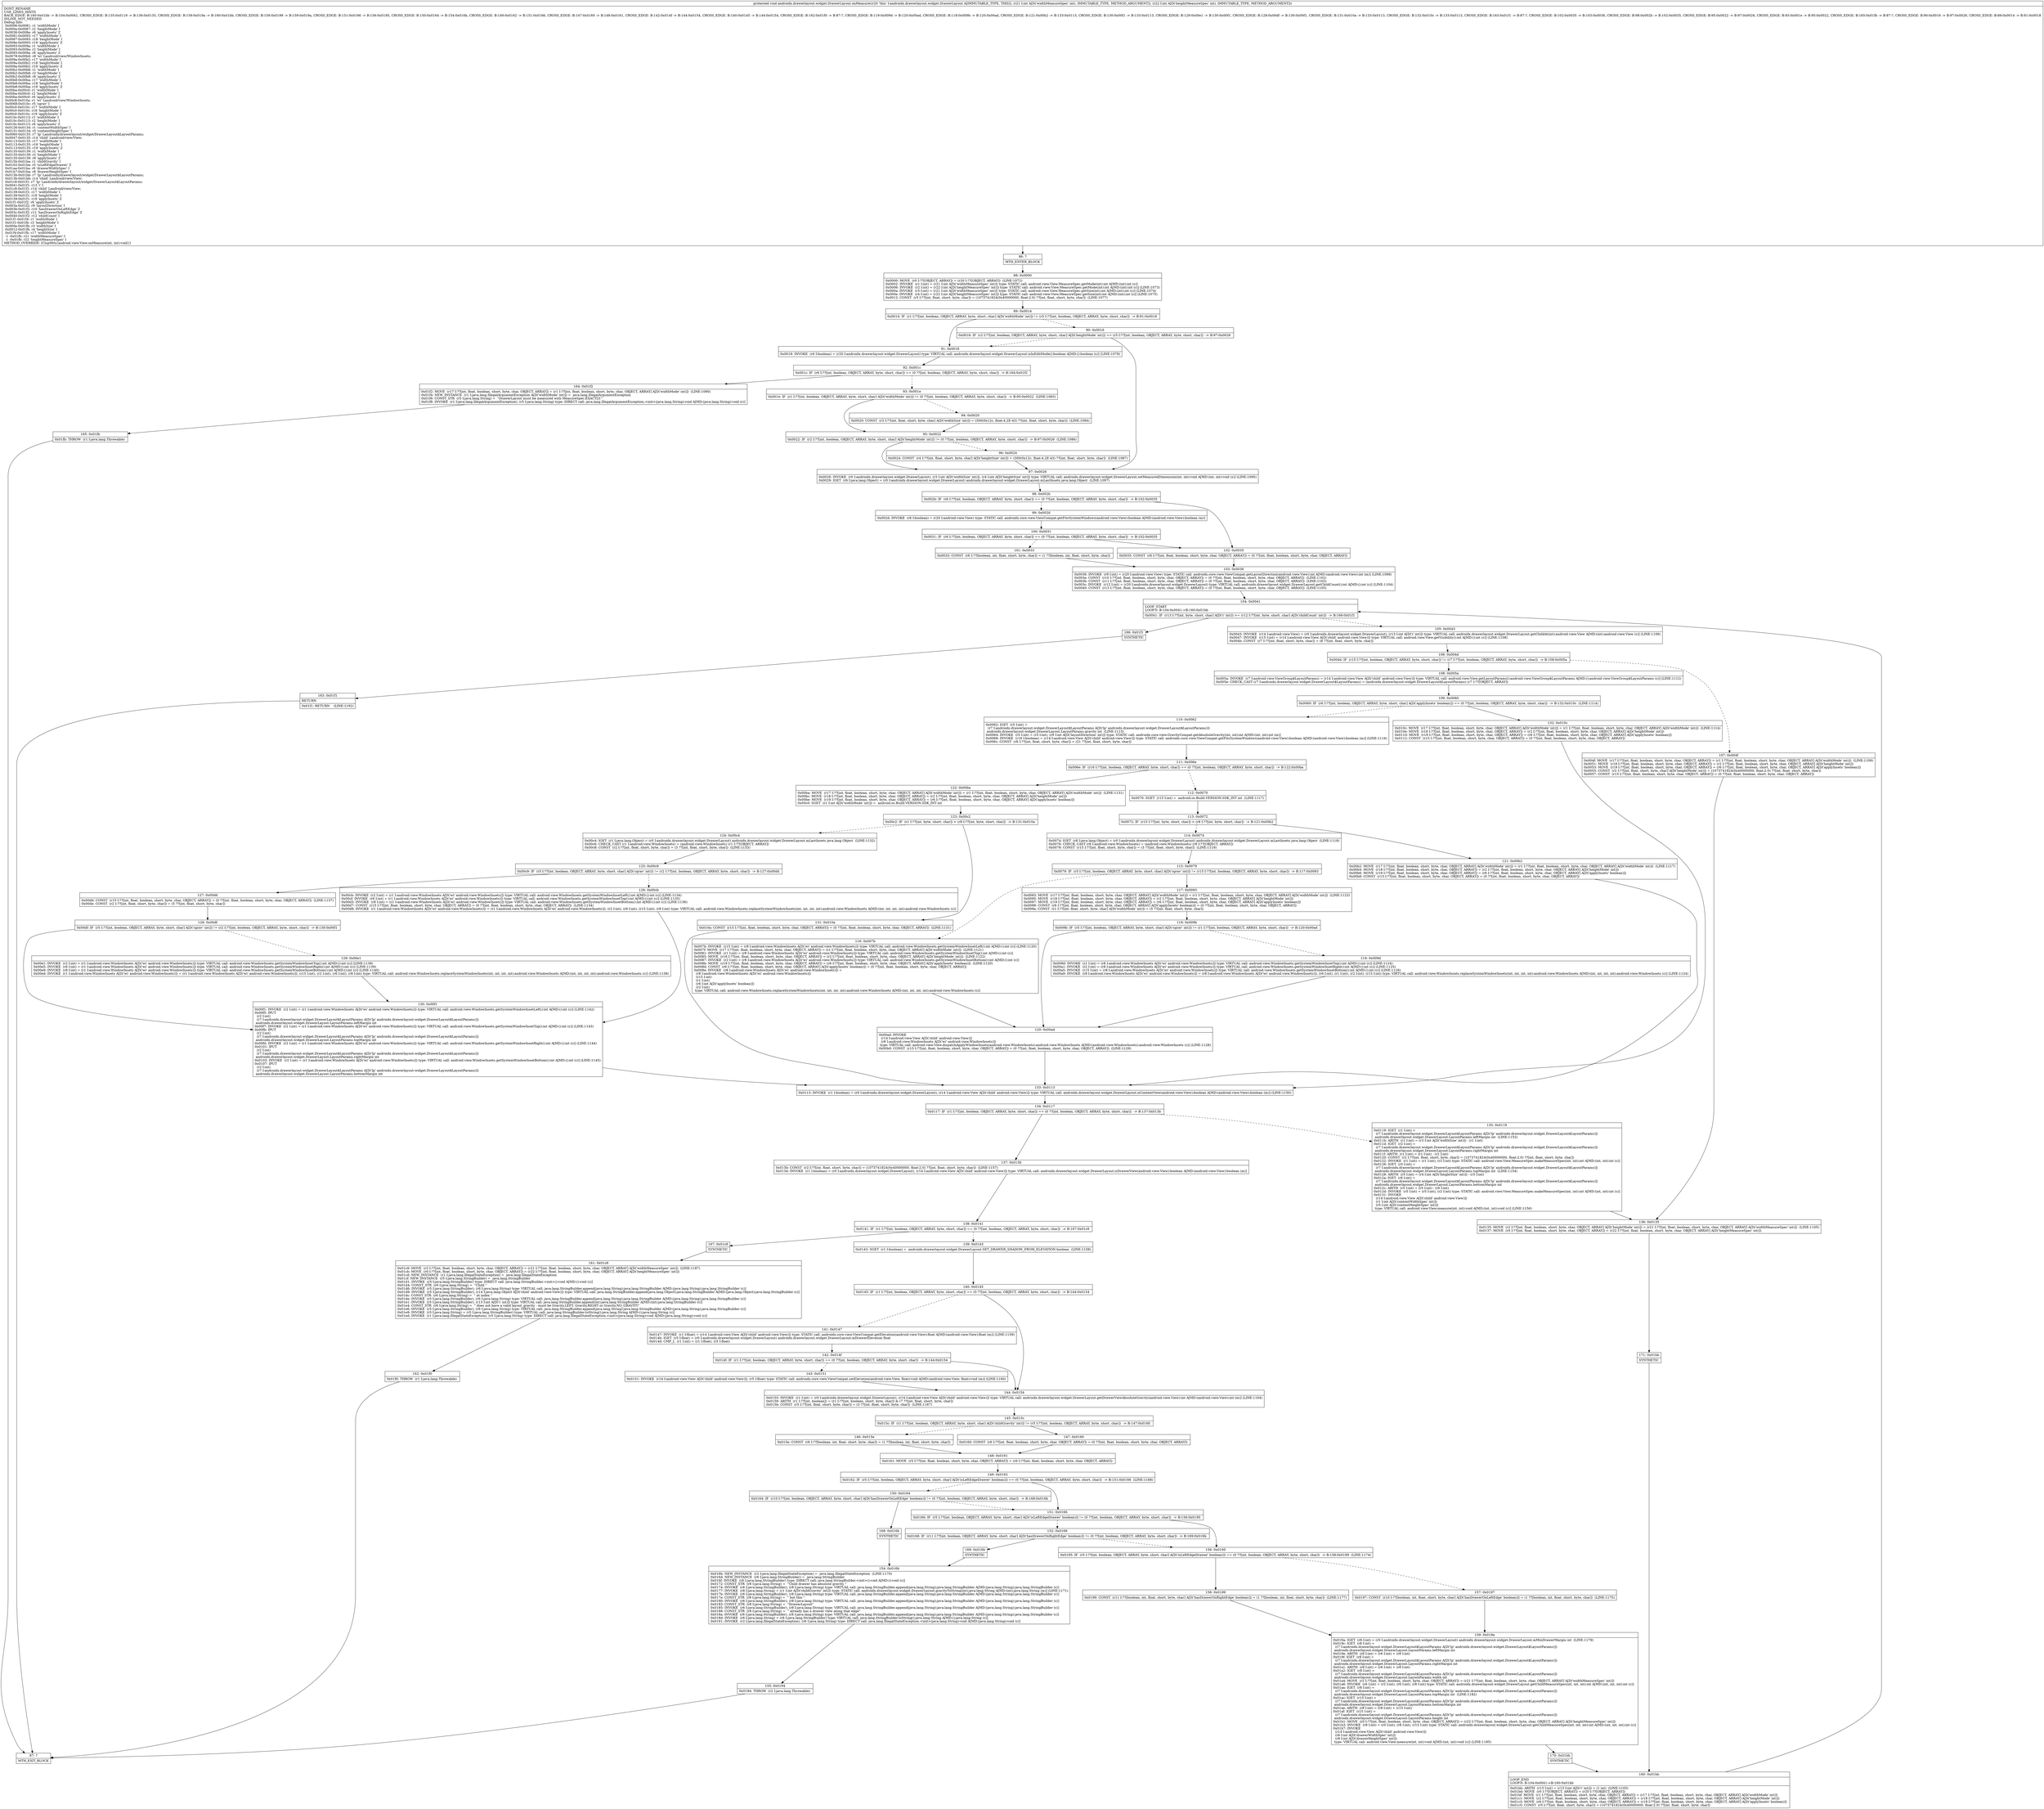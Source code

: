 digraph "CFG forandroidx.drawerlayout.widget.DrawerLayout.onMeasure(II)V" {
Node_86 [shape=record,label="{86\:\ ?|MTH_ENTER_BLOCK\l}"];
Node_88 [shape=record,label="{88\:\ 0x0000|0x0000: MOVE  (r0 I:??[OBJECT, ARRAY]) = (r20 I:??[OBJECT, ARRAY])  (LINE:1072)\l0x0002: INVOKE  (r1 I:int) = (r21 I:int A[D('widthMeasureSpec' int)]) type: STATIC call: android.view.View.MeasureSpec.getMode(int):int A[MD:(int):int (c)]\l0x0006: INVOKE  (r2 I:int) = (r22 I:int A[D('heightMeasureSpec' int)]) type: STATIC call: android.view.View.MeasureSpec.getMode(int):int A[MD:(int):int (c)] (LINE:1073)\l0x000a: INVOKE  (r3 I:int) = (r21 I:int A[D('widthMeasureSpec' int)]) type: STATIC call: android.view.View.MeasureSpec.getSize(int):int A[MD:(int):int (c)] (LINE:1074)\l0x000e: INVOKE  (r4 I:int) = (r22 I:int A[D('heightMeasureSpec' int)]) type: STATIC call: android.view.View.MeasureSpec.getSize(int):int A[MD:(int):int (c)] (LINE:1075)\l0x0012: CONST  (r5 I:??[int, float, short, byte, char]) = (1073741824(0x40000000, float:2.0) ??[int, float, short, byte, char])  (LINE:1077)\l}"];
Node_89 [shape=record,label="{89\:\ 0x0014|0x0014: IF  (r1 I:??[int, boolean, OBJECT, ARRAY, byte, short, char] A[D('widthMode' int)]) != (r5 I:??[int, boolean, OBJECT, ARRAY, byte, short, char])  \-\> B:91:0x0018 \l}"];
Node_90 [shape=record,label="{90\:\ 0x0016|0x0016: IF  (r2 I:??[int, boolean, OBJECT, ARRAY, byte, short, char] A[D('heightMode' int)]) == (r5 I:??[int, boolean, OBJECT, ARRAY, byte, short, char])  \-\> B:97:0x0026 \l}"];
Node_97 [shape=record,label="{97\:\ 0x0026|0x0026: INVOKE  (r0 I:androidx.drawerlayout.widget.DrawerLayout), (r3 I:int A[D('widthSize' int)]), (r4 I:int A[D('heightSize' int)]) type: VIRTUAL call: androidx.drawerlayout.widget.DrawerLayout.setMeasuredDimension(int, int):void A[MD:(int, int):void (s)] (LINE:1095)\l0x0029: IGET  (r6 I:java.lang.Object) = (r0 I:androidx.drawerlayout.widget.DrawerLayout) androidx.drawerlayout.widget.DrawerLayout.mLastInsets java.lang.Object  (LINE:1097)\l}"];
Node_98 [shape=record,label="{98\:\ 0x002b|0x002b: IF  (r6 I:??[int, boolean, OBJECT, ARRAY, byte, short, char]) == (0 ??[int, boolean, OBJECT, ARRAY, byte, short, char])  \-\> B:102:0x0035 \l}"];
Node_99 [shape=record,label="{99\:\ 0x002d|0x002d: INVOKE  (r6 I:boolean) = (r20 I:android.view.View) type: STATIC call: androidx.core.view.ViewCompat.getFitsSystemWindows(android.view.View):boolean A[MD:(android.view.View):boolean (m)]\l}"];
Node_100 [shape=record,label="{100\:\ 0x0031|0x0031: IF  (r6 I:??[int, boolean, OBJECT, ARRAY, byte, short, char]) == (0 ??[int, boolean, OBJECT, ARRAY, byte, short, char])  \-\> B:102:0x0035 \l}"];
Node_101 [shape=record,label="{101\:\ 0x0033|0x0033: CONST  (r6 I:??[boolean, int, float, short, byte, char]) = (1 ??[boolean, int, float, short, byte, char]) \l}"];
Node_103 [shape=record,label="{103\:\ 0x0036|0x0036: INVOKE  (r9 I:int) = (r20 I:android.view.View) type: STATIC call: androidx.core.view.ViewCompat.getLayoutDirection(android.view.View):int A[MD:(android.view.View):int (m)] (LINE:1098)\l0x003a: CONST  (r10 I:??[int, float, boolean, short, byte, char, OBJECT, ARRAY]) = (0 ??[int, float, boolean, short, byte, char, OBJECT, ARRAY])  (LINE:1102)\l0x003b: CONST  (r11 I:??[int, float, boolean, short, byte, char, OBJECT, ARRAY]) = (0 ??[int, float, boolean, short, byte, char, OBJECT, ARRAY])  (LINE:1103)\l0x003c: INVOKE  (r12 I:int) = (r20 I:androidx.drawerlayout.widget.DrawerLayout) type: VIRTUAL call: androidx.drawerlayout.widget.DrawerLayout.getChildCount():int A[MD:():int (c)] (LINE:1104)\l0x0040: CONST  (r13 I:??[int, float, boolean, short, byte, char, OBJECT, ARRAY]) = (0 ??[int, float, boolean, short, byte, char, OBJECT, ARRAY])  (LINE:1105)\l}"];
Node_104 [shape=record,label="{104\:\ 0x0041|LOOP_START\lLOOP:0: B:104:0x0041\-\>B:160:0x01bb\l|0x0041: IF  (r13 I:??[int, byte, short, char] A[D('i' int)]) \>= (r12 I:??[int, byte, short, char] A[D('childCount' int)])  \-\> B:166:0x01f1 \l}"];
Node_105 [shape=record,label="{105\:\ 0x0043|0x0043: INVOKE  (r14 I:android.view.View) = (r0 I:androidx.drawerlayout.widget.DrawerLayout), (r13 I:int A[D('i' int)]) type: VIRTUAL call: androidx.drawerlayout.widget.DrawerLayout.getChildAt(int):android.view.View A[MD:(int):android.view.View (c)] (LINE:1106)\l0x0047: INVOKE  (r15 I:int) = (r14 I:android.view.View A[D('child' android.view.View)]) type: VIRTUAL call: android.view.View.getVisibility():int A[MD:():int (c)] (LINE:1108)\l0x004b: CONST  (r7 I:??[int, float, short, byte, char]) = (8 ??[int, float, short, byte, char]) \l}"];
Node_106 [shape=record,label="{106\:\ 0x004d|0x004d: IF  (r15 I:??[int, boolean, OBJECT, ARRAY, byte, short, char]) != (r7 I:??[int, boolean, OBJECT, ARRAY, byte, short, char])  \-\> B:108:0x005a \l}"];
Node_107 [shape=record,label="{107\:\ 0x004f|0x004f: MOVE  (r17 I:??[int, float, boolean, short, byte, char, OBJECT, ARRAY]) = (r1 I:??[int, float, boolean, short, byte, char, OBJECT, ARRAY] A[D('widthMode' int)])  (LINE:1109)\l0x0051: MOVE  (r18 I:??[int, float, boolean, short, byte, char, OBJECT, ARRAY]) = (r2 I:??[int, float, boolean, short, byte, char, OBJECT, ARRAY] A[D('heightMode' int)]) \l0x0053: MOVE  (r19 I:??[int, float, boolean, short, byte, char, OBJECT, ARRAY]) = (r6 I:??[int, float, boolean, short, byte, char, OBJECT, ARRAY] A[D('applyInsets' boolean)]) \l0x0055: CONST  (r2 I:??[int, float, short, byte, char] A[D('heightMode' int)]) = (1073741824(0x40000000, float:2.0) ??[int, float, short, byte, char]) \l0x0057: CONST  (r15 I:??[int, float, boolean, short, byte, char, OBJECT, ARRAY]) = (0 ??[int, float, boolean, short, byte, char, OBJECT, ARRAY]) \l}"];
Node_136 [shape=record,label="{136\:\ 0x0135|0x0135: MOVE  (r2 I:??[int, float, boolean, short, byte, char, OBJECT, ARRAY] A[D('heightMode' int)]) = (r21 I:??[int, float, boolean, short, byte, char, OBJECT, ARRAY] A[D('widthMeasureSpec' int)])  (LINE:1105)\l0x0137: MOVE  (r0 I:??[int, float, boolean, short, byte, char, OBJECT, ARRAY]) = (r22 I:??[int, float, boolean, short, byte, char, OBJECT, ARRAY] A[D('heightMeasureSpec' int)]) \l}"];
Node_171 [shape=record,label="{171\:\ 0x01bb|SYNTHETIC\l}"];
Node_160 [shape=record,label="{160\:\ 0x01bb|LOOP_END\lLOOP:0: B:104:0x0041\-\>B:160:0x01bb\l|0x01bb: ARITH  (r13 I:int) = (r13 I:int A[D('i' int)]) + (1 int)  (LINE:1105)\l0x01bd: MOVE  (r0 I:??[OBJECT, ARRAY]) = (r20 I:??[OBJECT, ARRAY]) \l0x01bf: MOVE  (r1 I:??[int, float, boolean, short, byte, char, OBJECT, ARRAY]) = (r17 I:??[int, float, boolean, short, byte, char, OBJECT, ARRAY] A[D('widthMode' int)]) \l0x01c1: MOVE  (r2 I:??[int, float, boolean, short, byte, char, OBJECT, ARRAY]) = (r18 I:??[int, float, boolean, short, byte, char, OBJECT, ARRAY] A[D('heightMode' int)]) \l0x01c3: MOVE  (r6 I:??[int, float, boolean, short, byte, char, OBJECT, ARRAY]) = (r19 I:??[int, float, boolean, short, byte, char, OBJECT, ARRAY] A[D('applyInsets' boolean)]) \l0x01c5: CONST  (r5 I:??[int, float, short, byte, char]) = (1073741824(0x40000000, float:2.0) ??[int, float, short, byte, char]) \l}"];
Node_108 [shape=record,label="{108\:\ 0x005a|0x005a: INVOKE  (r7 I:android.view.ViewGroup$LayoutParams) = (r14 I:android.view.View A[D('child' android.view.View)]) type: VIRTUAL call: android.view.View.getLayoutParams():android.view.ViewGroup$LayoutParams A[MD:():android.view.ViewGroup$LayoutParams (c)] (LINE:1112)\l0x005e: CHECK_CAST (r7 I:androidx.drawerlayout.widget.DrawerLayout$LayoutParams) = (androidx.drawerlayout.widget.DrawerLayout$LayoutParams) (r7 I:??[OBJECT, ARRAY]) \l}"];
Node_109 [shape=record,label="{109\:\ 0x0060|0x0060: IF  (r6 I:??[int, boolean, OBJECT, ARRAY, byte, short, char] A[D('applyInsets' boolean)]) == (0 ??[int, boolean, OBJECT, ARRAY, byte, short, char])  \-\> B:132:0x010c  (LINE:1114)\l}"];
Node_110 [shape=record,label="{110\:\ 0x0062|0x0062: IGET  (r5 I:int) = \l  (r7 I:androidx.drawerlayout.widget.DrawerLayout$LayoutParams A[D('lp' androidx.drawerlayout.widget.DrawerLayout$LayoutParams)])\l androidx.drawerlayout.widget.DrawerLayout.LayoutParams.gravity int  (LINE:1115)\l0x0064: INVOKE  (r5 I:int) = (r5 I:int), (r9 I:int A[D('layoutDirection' int)]) type: STATIC call: androidx.core.view.GravityCompat.getAbsoluteGravity(int, int):int A[MD:(int, int):int (m)]\l0x0068: INVOKE  (r16 I:boolean) = (r14 I:android.view.View A[D('child' android.view.View)]) type: STATIC call: androidx.core.view.ViewCompat.getFitsSystemWindows(android.view.View):boolean A[MD:(android.view.View):boolean (m)] (LINE:1116)\l0x006c: CONST  (r8 I:??[int, float, short, byte, char]) = (21 ??[int, float, short, byte, char]) \l}"];
Node_111 [shape=record,label="{111\:\ 0x006e|0x006e: IF  (r16 I:??[int, boolean, OBJECT, ARRAY, byte, short, char]) == (0 ??[int, boolean, OBJECT, ARRAY, byte, short, char])  \-\> B:122:0x00ba \l}"];
Node_112 [shape=record,label="{112\:\ 0x0070|0x0070: SGET  (r15 I:int) =  android.os.Build.VERSION.SDK_INT int  (LINE:1117)\l}"];
Node_113 [shape=record,label="{113\:\ 0x0072|0x0072: IF  (r15 I:??[int, byte, short, char]) \< (r8 I:??[int, byte, short, char])  \-\> B:121:0x00b2 \l}"];
Node_114 [shape=record,label="{114\:\ 0x0074|0x0074: IGET  (r8 I:java.lang.Object) = (r0 I:androidx.drawerlayout.widget.DrawerLayout) androidx.drawerlayout.widget.DrawerLayout.mLastInsets java.lang.Object  (LINE:1118)\l0x0076: CHECK_CAST (r8 I:android.view.WindowInsets) = (android.view.WindowInsets) (r8 I:??[OBJECT, ARRAY]) \l0x0078: CONST  (r15 I:??[int, float, short, byte, char]) = (3 ??[int, float, short, byte, char])  (LINE:1119)\l}"];
Node_115 [shape=record,label="{115\:\ 0x0079|0x0079: IF  (r5 I:??[int, boolean, OBJECT, ARRAY, byte, short, char] A[D('cgrav' int)]) != (r15 I:??[int, boolean, OBJECT, ARRAY, byte, short, char])  \-\> B:117:0x0093 \l}"];
Node_116 [shape=record,label="{116\:\ 0x007b|0x007b: INVOKE  (r15 I:int) = (r8 I:android.view.WindowInsets A[D('wi' android.view.WindowInsets)]) type: VIRTUAL call: android.view.WindowInsets.getSystemWindowInsetLeft():int A[MD:():int (c)] (LINE:1120)\l0x007f: MOVE  (r17 I:??[int, float, boolean, short, byte, char, OBJECT, ARRAY]) = (r1 I:??[int, float, boolean, short, byte, char, OBJECT, ARRAY] A[D('widthMode' int)])  (LINE:1121)\l0x0081: INVOKE  (r1 I:int) = (r8 I:android.view.WindowInsets A[D('wi' android.view.WindowInsets)]) type: VIRTUAL call: android.view.WindowInsets.getSystemWindowInsetTop():int A[MD:():int (c)]\l0x0085: MOVE  (r18 I:??[int, float, boolean, short, byte, char, OBJECT, ARRAY]) = (r2 I:??[int, float, boolean, short, byte, char, OBJECT, ARRAY] A[D('heightMode' int)])  (LINE:1122)\l0x0087: INVOKE  (r2 I:int) = (r8 I:android.view.WindowInsets A[D('wi' android.view.WindowInsets)]) type: VIRTUAL call: android.view.WindowInsets.getSystemWindowInsetBottom():int A[MD:():int (c)]\l0x008b: MOVE  (r19 I:??[int, float, boolean, short, byte, char, OBJECT, ARRAY]) = (r6 I:??[int, float, boolean, short, byte, char, OBJECT, ARRAY] A[D('applyInsets' boolean)])  (LINE:1120)\l0x008d: CONST  (r6 I:??[int, float, boolean, short, byte, char, OBJECT, ARRAY] A[D('applyInsets' boolean)]) = (0 ??[int, float, boolean, short, byte, char, OBJECT, ARRAY]) \l0x008e: INVOKE  (r8 I:android.view.WindowInsets A[D('wi' android.view.WindowInsets)]) = \l  (r8 I:android.view.WindowInsets A[D('wi' android.view.WindowInsets)])\l  (r15 I:int)\l  (r1 I:int)\l  (r6 I:int A[D('applyInsets' boolean)])\l  (r2 I:int)\l type: VIRTUAL call: android.view.WindowInsets.replaceSystemWindowInsets(int, int, int, int):android.view.WindowInsets A[MD:(int, int, int, int):android.view.WindowInsets (c)]\l}"];
Node_120 [shape=record,label="{120\:\ 0x00ad|0x00ad: INVOKE  \l  (r14 I:android.view.View A[D('child' android.view.View)])\l  (r8 I:android.view.WindowInsets A[D('wi' android.view.WindowInsets)])\l type: VIRTUAL call: android.view.View.dispatchApplyWindowInsets(android.view.WindowInsets):android.view.WindowInsets A[MD:(android.view.WindowInsets):android.view.WindowInsets (c)] (LINE:1128)\l0x00b0: CONST  (r15 I:??[int, float, boolean, short, byte, char, OBJECT, ARRAY]) = (0 ??[int, float, boolean, short, byte, char, OBJECT, ARRAY])  (LINE:1129)\l}"];
Node_133 [shape=record,label="{133\:\ 0x0113|0x0113: INVOKE  (r1 I:boolean) = (r0 I:androidx.drawerlayout.widget.DrawerLayout), (r14 I:android.view.View A[D('child' android.view.View)]) type: VIRTUAL call: androidx.drawerlayout.widget.DrawerLayout.isContentView(android.view.View):boolean A[MD:(android.view.View):boolean (m)] (LINE:1150)\l}"];
Node_134 [shape=record,label="{134\:\ 0x0117|0x0117: IF  (r1 I:??[int, boolean, OBJECT, ARRAY, byte, short, char]) == (0 ??[int, boolean, OBJECT, ARRAY, byte, short, char])  \-\> B:137:0x013b \l}"];
Node_135 [shape=record,label="{135\:\ 0x0119|0x0119: IGET  (r1 I:int) = \l  (r7 I:androidx.drawerlayout.widget.DrawerLayout$LayoutParams A[D('lp' androidx.drawerlayout.widget.DrawerLayout$LayoutParams)])\l androidx.drawerlayout.widget.DrawerLayout.LayoutParams.leftMargin int  (LINE:1152)\l0x011b: ARITH  (r1 I:int) = (r3 I:int A[D('widthSize' int)]) \- (r1 I:int) \l0x011d: IGET  (r2 I:int) = \l  (r7 I:androidx.drawerlayout.widget.DrawerLayout$LayoutParams A[D('lp' androidx.drawerlayout.widget.DrawerLayout$LayoutParams)])\l androidx.drawerlayout.widget.DrawerLayout.LayoutParams.rightMargin int \l0x011f: ARITH  (r1 I:int) = (r1 I:int) \- (r2 I:int) \l0x0120: CONST  (r2 I:??[int, float, short, byte, char]) = (1073741824(0x40000000, float:2.0) ??[int, float, short, byte, char]) \l0x0122: INVOKE  (r1 I:int) = (r1 I:int), (r2 I:int) type: STATIC call: android.view.View.MeasureSpec.makeMeasureSpec(int, int):int A[MD:(int, int):int (c)]\l0x0126: IGET  (r5 I:int) = \l  (r7 I:androidx.drawerlayout.widget.DrawerLayout$LayoutParams A[D('lp' androidx.drawerlayout.widget.DrawerLayout$LayoutParams)])\l androidx.drawerlayout.widget.DrawerLayout.LayoutParams.topMargin int  (LINE:1154)\l0x0128: ARITH  (r5 I:int) = (r4 I:int A[D('heightSize' int)]) \- (r5 I:int) \l0x012a: IGET  (r6 I:int) = \l  (r7 I:androidx.drawerlayout.widget.DrawerLayout$LayoutParams A[D('lp' androidx.drawerlayout.widget.DrawerLayout$LayoutParams)])\l androidx.drawerlayout.widget.DrawerLayout.LayoutParams.bottomMargin int \l0x012c: ARITH  (r5 I:int) = (r5 I:int) \- (r6 I:int) \l0x012d: INVOKE  (r5 I:int) = (r5 I:int), (r2 I:int) type: STATIC call: android.view.View.MeasureSpec.makeMeasureSpec(int, int):int A[MD:(int, int):int (c)]\l0x0131: INVOKE  \l  (r14 I:android.view.View A[D('child' android.view.View)])\l  (r1 I:int A[D('contentWidthSpec' int)])\l  (r5 I:int A[D('contentHeightSpec' int)])\l type: VIRTUAL call: android.view.View.measure(int, int):void A[MD:(int, int):void (c)] (LINE:1156)\l}"];
Node_137 [shape=record,label="{137\:\ 0x013b|0x013b: CONST  (r2 I:??[int, float, short, byte, char]) = (1073741824(0x40000000, float:2.0) ??[int, float, short, byte, char])  (LINE:1157)\l0x013d: INVOKE  (r1 I:boolean) = (r0 I:androidx.drawerlayout.widget.DrawerLayout), (r14 I:android.view.View A[D('child' android.view.View)]) type: VIRTUAL call: androidx.drawerlayout.widget.DrawerLayout.isDrawerView(android.view.View):boolean A[MD:(android.view.View):boolean (m)]\l}"];
Node_138 [shape=record,label="{138\:\ 0x0141|0x0141: IF  (r1 I:??[int, boolean, OBJECT, ARRAY, byte, short, char]) == (0 ??[int, boolean, OBJECT, ARRAY, byte, short, char])  \-\> B:167:0x01c9 \l}"];
Node_139 [shape=record,label="{139\:\ 0x0143|0x0143: SGET  (r1 I:boolean) =  androidx.drawerlayout.widget.DrawerLayout.SET_DRAWER_SHADOW_FROM_ELEVATION boolean  (LINE:1158)\l}"];
Node_140 [shape=record,label="{140\:\ 0x0145|0x0145: IF  (r1 I:??[int, boolean, OBJECT, ARRAY, byte, short, char]) == (0 ??[int, boolean, OBJECT, ARRAY, byte, short, char])  \-\> B:144:0x0154 \l}"];
Node_141 [shape=record,label="{141\:\ 0x0147|0x0147: INVOKE  (r1 I:float) = (r14 I:android.view.View A[D('child' android.view.View)]) type: STATIC call: androidx.core.view.ViewCompat.getElevation(android.view.View):float A[MD:(android.view.View):float (m)] (LINE:1159)\l0x014b: IGET  (r5 I:float) = (r0 I:androidx.drawerlayout.widget.DrawerLayout) androidx.drawerlayout.widget.DrawerLayout.mDrawerElevation float \l0x014d: CMP_L  (r1 I:int) = (r1 I:float), (r5 I:float) \l}"];
Node_142 [shape=record,label="{142\:\ 0x014f|0x014f: IF  (r1 I:??[int, boolean, OBJECT, ARRAY, byte, short, char]) == (0 ??[int, boolean, OBJECT, ARRAY, byte, short, char])  \-\> B:144:0x0154 \l}"];
Node_143 [shape=record,label="{143\:\ 0x0151|0x0151: INVOKE  (r14 I:android.view.View A[D('child' android.view.View)]), (r5 I:float) type: STATIC call: androidx.core.view.ViewCompat.setElevation(android.view.View, float):void A[MD:(android.view.View, float):void (m)] (LINE:1160)\l}"];
Node_144 [shape=record,label="{144\:\ 0x0154|0x0155: INVOKE  (r1 I:int) = (r0 I:androidx.drawerlayout.widget.DrawerLayout), (r14 I:android.view.View A[D('child' android.view.View)]) type: VIRTUAL call: androidx.drawerlayout.widget.DrawerLayout.getDrawerViewAbsoluteGravity(android.view.View):int A[MD:(android.view.View):int (m)] (LINE:1164)\l0x0159: ARITH  (r1 I:??[int, boolean]) = (r1 I:??[int, boolean, short, byte, char]) & (7 ??[int, float, short, byte, char]) \l0x015b: CONST  (r5 I:??[int, float, short, byte, char]) = (3 ??[int, float, short, byte, char])  (LINE:1167)\l}"];
Node_145 [shape=record,label="{145\:\ 0x015c|0x015c: IF  (r1 I:??[int, boolean, OBJECT, ARRAY, byte, short, char] A[D('childGravity' int)]) != (r5 I:??[int, boolean, OBJECT, ARRAY, byte, short, char])  \-\> B:147:0x0160 \l}"];
Node_146 [shape=record,label="{146\:\ 0x015e|0x015e: CONST  (r6 I:??[boolean, int, float, short, byte, char]) = (1 ??[boolean, int, float, short, byte, char]) \l}"];
Node_148 [shape=record,label="{148\:\ 0x0161|0x0161: MOVE  (r5 I:??[int, float, boolean, short, byte, char, OBJECT, ARRAY]) = (r6 I:??[int, float, boolean, short, byte, char, OBJECT, ARRAY]) \l}"];
Node_149 [shape=record,label="{149\:\ 0x0162|0x0162: IF  (r5 I:??[int, boolean, OBJECT, ARRAY, byte, short, char] A[D('isLeftEdgeDrawer' boolean)]) == (0 ??[int, boolean, OBJECT, ARRAY, byte, short, char])  \-\> B:151:0x0166  (LINE:1168)\l}"];
Node_150 [shape=record,label="{150\:\ 0x0164|0x0164: IF  (r10 I:??[int, boolean, OBJECT, ARRAY, byte, short, char] A[D('hasDrawerOnLeftEdge' boolean)]) != (0 ??[int, boolean, OBJECT, ARRAY, byte, short, char])  \-\> B:168:0x016b \l}"];
Node_168 [shape=record,label="{168\:\ 0x016b|SYNTHETIC\l}"];
Node_154 [shape=record,label="{154\:\ 0x016b|0x016b: NEW_INSTANCE  (r2 I:java.lang.IllegalStateException) =  java.lang.IllegalStateException  (LINE:1170)\l0x016d: NEW_INSTANCE  (r6 I:java.lang.StringBuilder) =  java.lang.StringBuilder \l0x016f: INVOKE  (r6 I:java.lang.StringBuilder) type: DIRECT call: java.lang.StringBuilder.\<init\>():void A[MD:():void (c)]\l0x0172: CONST_STR  (r8 I:java.lang.String) =  \"Child drawer has absolute gravity \" \l0x0174: INVOKE  (r6 I:java.lang.StringBuilder), (r8 I:java.lang.String) type: VIRTUAL call: java.lang.StringBuilder.append(java.lang.String):java.lang.StringBuilder A[MD:(java.lang.String):java.lang.StringBuilder (c)]\l0x0177: INVOKE  (r8 I:java.lang.String) = (r1 I:int A[D('childGravity' int)]) type: STATIC call: androidx.drawerlayout.widget.DrawerLayout.gravityToString(int):java.lang.String A[MD:(int):java.lang.String (m)] (LINE:1171)\l0x017b: INVOKE  (r6 I:java.lang.StringBuilder), (r8 I:java.lang.String) type: VIRTUAL call: java.lang.StringBuilder.append(java.lang.String):java.lang.StringBuilder A[MD:(java.lang.String):java.lang.StringBuilder (c)]\l0x017e: CONST_STR  (r8 I:java.lang.String) =  \" but this \" \l0x0180: INVOKE  (r6 I:java.lang.StringBuilder), (r8 I:java.lang.String) type: VIRTUAL call: java.lang.StringBuilder.append(java.lang.String):java.lang.StringBuilder A[MD:(java.lang.String):java.lang.StringBuilder (c)]\l0x0183: CONST_STR  (r8 I:java.lang.String) =  \"DrawerLayout\" \l0x0185: INVOKE  (r6 I:java.lang.StringBuilder), (r8 I:java.lang.String) type: VIRTUAL call: java.lang.StringBuilder.append(java.lang.String):java.lang.StringBuilder A[MD:(java.lang.String):java.lang.StringBuilder (c)]\l0x0188: CONST_STR  (r8 I:java.lang.String) =  \" already has a drawer view along that edge\" \l0x018a: INVOKE  (r6 I:java.lang.StringBuilder), (r8 I:java.lang.String) type: VIRTUAL call: java.lang.StringBuilder.append(java.lang.String):java.lang.StringBuilder A[MD:(java.lang.String):java.lang.StringBuilder (c)]\l0x018d: INVOKE  (r6 I:java.lang.String) = (r6 I:java.lang.StringBuilder) type: VIRTUAL call: java.lang.StringBuilder.toString():java.lang.String A[MD:():java.lang.String (c)]\l0x0191: INVOKE  (r2 I:java.lang.IllegalStateException), (r6 I:java.lang.String) type: DIRECT call: java.lang.IllegalStateException.\<init\>(java.lang.String):void A[MD:(java.lang.String):void (c)]\l}"];
Node_155 [shape=record,label="{155\:\ 0x0194|0x0194: THROW  (r2 I:java.lang.Throwable) \l}"];
Node_87 [shape=record,label="{87\:\ ?|MTH_EXIT_BLOCK\l}"];
Node_151 [shape=record,label="{151\:\ 0x0166|0x0166: IF  (r5 I:??[int, boolean, OBJECT, ARRAY, byte, short, char] A[D('isLeftEdgeDrawer' boolean)]) != (0 ??[int, boolean, OBJECT, ARRAY, byte, short, char])  \-\> B:156:0x0195 \l}"];
Node_152 [shape=record,label="{152\:\ 0x0168|0x0168: IF  (r11 I:??[int, boolean, OBJECT, ARRAY, byte, short, char] A[D('hasDrawerOnRightEdge' boolean)]) != (0 ??[int, boolean, OBJECT, ARRAY, byte, short, char])  \-\> B:169:0x016b \l}"];
Node_169 [shape=record,label="{169\:\ 0x016b|SYNTHETIC\l}"];
Node_156 [shape=record,label="{156\:\ 0x0195|0x0195: IF  (r5 I:??[int, boolean, OBJECT, ARRAY, byte, short, char] A[D('isLeftEdgeDrawer' boolean)]) == (0 ??[int, boolean, OBJECT, ARRAY, byte, short, char])  \-\> B:158:0x0199  (LINE:1174)\l}"];
Node_157 [shape=record,label="{157\:\ 0x0197|0x0197: CONST  (r10 I:??[boolean, int, float, short, byte, char] A[D('hasDrawerOnLeftEdge' boolean)]) = (1 ??[boolean, int, float, short, byte, char])  (LINE:1175)\l}"];
Node_159 [shape=record,label="{159\:\ 0x019a|0x019a: IGET  (r6 I:int) = (r0 I:androidx.drawerlayout.widget.DrawerLayout) androidx.drawerlayout.widget.DrawerLayout.mMinDrawerMargin int  (LINE:1179)\l0x019c: IGET  (r8 I:int) = \l  (r7 I:androidx.drawerlayout.widget.DrawerLayout$LayoutParams A[D('lp' androidx.drawerlayout.widget.DrawerLayout$LayoutParams)])\l androidx.drawerlayout.widget.DrawerLayout.LayoutParams.leftMargin int \l0x019e: ARITH  (r6 I:int) = (r6 I:int) + (r8 I:int) \l0x019f: IGET  (r8 I:int) = \l  (r7 I:androidx.drawerlayout.widget.DrawerLayout$LayoutParams A[D('lp' androidx.drawerlayout.widget.DrawerLayout$LayoutParams)])\l androidx.drawerlayout.widget.DrawerLayout.LayoutParams.rightMargin int \l0x01a1: ARITH  (r6 I:int) = (r6 I:int) + (r8 I:int) \l0x01a2: IGET  (r8 I:int) = \l  (r7 I:androidx.drawerlayout.widget.DrawerLayout$LayoutParams A[D('lp' androidx.drawerlayout.widget.DrawerLayout$LayoutParams)])\l androidx.drawerlayout.widget.DrawerLayout.LayoutParams.width int \l0x01a4: MOVE  (r2 I:??[int, float, boolean, short, byte, char, OBJECT, ARRAY]) = (r21 I:??[int, float, boolean, short, byte, char, OBJECT, ARRAY] A[D('widthMeasureSpec' int)]) \l0x01a6: INVOKE  (r6 I:int) = (r2 I:int), (r6 I:int), (r8 I:int) type: STATIC call: androidx.drawerlayout.widget.DrawerLayout.getChildMeasureSpec(int, int, int):int A[MD:(int, int, int):int (c)]\l0x01aa: IGET  (r8 I:int) = \l  (r7 I:androidx.drawerlayout.widget.DrawerLayout$LayoutParams A[D('lp' androidx.drawerlayout.widget.DrawerLayout$LayoutParams)])\l androidx.drawerlayout.widget.DrawerLayout.LayoutParams.topMargin int  (LINE:1182)\l0x01ac: IGET  (r15 I:int) = \l  (r7 I:androidx.drawerlayout.widget.DrawerLayout$LayoutParams A[D('lp' androidx.drawerlayout.widget.DrawerLayout$LayoutParams)])\l androidx.drawerlayout.widget.DrawerLayout.LayoutParams.bottomMargin int \l0x01ae: ARITH  (r8 I:int) = (r8 I:int) + (r15 I:int) \l0x01af: IGET  (r15 I:int) = \l  (r7 I:androidx.drawerlayout.widget.DrawerLayout$LayoutParams A[D('lp' androidx.drawerlayout.widget.DrawerLayout$LayoutParams)])\l androidx.drawerlayout.widget.DrawerLayout.LayoutParams.height int \l0x01b1: MOVE  (r0 I:??[int, float, boolean, short, byte, char, OBJECT, ARRAY]) = (r22 I:??[int, float, boolean, short, byte, char, OBJECT, ARRAY] A[D('heightMeasureSpec' int)]) \l0x01b3: INVOKE  (r8 I:int) = (r0 I:int), (r8 I:int), (r15 I:int) type: STATIC call: androidx.drawerlayout.widget.DrawerLayout.getChildMeasureSpec(int, int, int):int A[MD:(int, int, int):int (c)]\l0x01b7: INVOKE  \l  (r14 I:android.view.View A[D('child' android.view.View)])\l  (r6 I:int A[D('drawerWidthSpec' int)])\l  (r8 I:int A[D('drawerHeightSpec' int)])\l type: VIRTUAL call: android.view.View.measure(int, int):void A[MD:(int, int):void (c)] (LINE:1185)\l}"];
Node_170 [shape=record,label="{170\:\ 0x01bb|SYNTHETIC\l}"];
Node_158 [shape=record,label="{158\:\ 0x0199|0x0199: CONST  (r11 I:??[boolean, int, float, short, byte, char] A[D('hasDrawerOnRightEdge' boolean)]) = (1 ??[boolean, int, float, short, byte, char])  (LINE:1177)\l}"];
Node_147 [shape=record,label="{147\:\ 0x0160|0x0160: CONST  (r6 I:??[int, float, boolean, short, byte, char, OBJECT, ARRAY]) = (0 ??[int, float, boolean, short, byte, char, OBJECT, ARRAY]) \l}"];
Node_167 [shape=record,label="{167\:\ 0x01c9|SYNTHETIC\l}"];
Node_161 [shape=record,label="{161\:\ 0x01c9|0x01c9: MOVE  (r2 I:??[int, float, boolean, short, byte, char, OBJECT, ARRAY]) = (r21 I:??[int, float, boolean, short, byte, char, OBJECT, ARRAY] A[D('widthMeasureSpec' int)])  (LINE:1187)\l0x01cb: MOVE  (r0 I:??[int, float, boolean, short, byte, char, OBJECT, ARRAY]) = (r22 I:??[int, float, boolean, short, byte, char, OBJECT, ARRAY] A[D('heightMeasureSpec' int)]) \l0x01cd: NEW_INSTANCE  (r1 I:java.lang.IllegalStateException) =  java.lang.IllegalStateException \l0x01cf: NEW_INSTANCE  (r5 I:java.lang.StringBuilder) =  java.lang.StringBuilder \l0x01d1: INVOKE  (r5 I:java.lang.StringBuilder) type: DIRECT call: java.lang.StringBuilder.\<init\>():void A[MD:():void (c)]\l0x01d4: CONST_STR  (r6 I:java.lang.String) =  \"Child \" \l0x01d6: INVOKE  (r5 I:java.lang.StringBuilder), (r6 I:java.lang.String) type: VIRTUAL call: java.lang.StringBuilder.append(java.lang.String):java.lang.StringBuilder A[MD:(java.lang.String):java.lang.StringBuilder (c)]\l0x01d9: INVOKE  (r5 I:java.lang.StringBuilder), (r14 I:java.lang.Object A[D('child' android.view.View)]) type: VIRTUAL call: java.lang.StringBuilder.append(java.lang.Object):java.lang.StringBuilder A[MD:(java.lang.Object):java.lang.StringBuilder (c)]\l0x01dc: CONST_STR  (r6 I:java.lang.String) =  \" at index \" \l0x01de: INVOKE  (r5 I:java.lang.StringBuilder), (r6 I:java.lang.String) type: VIRTUAL call: java.lang.StringBuilder.append(java.lang.String):java.lang.StringBuilder A[MD:(java.lang.String):java.lang.StringBuilder (c)]\l0x01e1: INVOKE  (r5 I:java.lang.StringBuilder), (r13 I:int A[D('i' int)]) type: VIRTUAL call: java.lang.StringBuilder.append(int):java.lang.StringBuilder A[MD:(int):java.lang.StringBuilder (c)]\l0x01e4: CONST_STR  (r6 I:java.lang.String) =  \" does not have a valid layout_gravity \- must be Gravity.LEFT, Gravity.RIGHT or Gravity.NO_GRAVITY\" \l0x01e6: INVOKE  (r5 I:java.lang.StringBuilder), (r6 I:java.lang.String) type: VIRTUAL call: java.lang.StringBuilder.append(java.lang.String):java.lang.StringBuilder A[MD:(java.lang.String):java.lang.StringBuilder (c)]\l0x01e9: INVOKE  (r5 I:java.lang.String) = (r5 I:java.lang.StringBuilder) type: VIRTUAL call: java.lang.StringBuilder.toString():java.lang.String A[MD:():java.lang.String (c)]\l0x01ed: INVOKE  (r1 I:java.lang.IllegalStateException), (r5 I:java.lang.String) type: DIRECT call: java.lang.IllegalStateException.\<init\>(java.lang.String):void A[MD:(java.lang.String):void (c)]\l}"];
Node_162 [shape=record,label="{162\:\ 0x01f0|0x01f0: THROW  (r1 I:java.lang.Throwable) \l}"];
Node_117 [shape=record,label="{117\:\ 0x0093|0x0093: MOVE  (r17 I:??[int, float, boolean, short, byte, char, OBJECT, ARRAY] A[D('widthMode' int)]) = (r1 I:??[int, float, boolean, short, byte, char, OBJECT, ARRAY] A[D('widthMode' int)])  (LINE:1123)\l0x0095: MOVE  (r18 I:??[int, float, boolean, short, byte, char, OBJECT, ARRAY]) = (r2 I:??[int, float, boolean, short, byte, char, OBJECT, ARRAY] A[D('heightMode' int)]) \l0x0097: MOVE  (r19 I:??[int, float, boolean, short, byte, char, OBJECT, ARRAY]) = (r6 I:??[int, float, boolean, short, byte, char, OBJECT, ARRAY] A[D('applyInsets' boolean)]) \l0x0099: CONST  (r6 I:??[int, float, boolean, short, byte, char, OBJECT, ARRAY] A[D('applyInsets' boolean)]) = (0 ??[int, float, boolean, short, byte, char, OBJECT, ARRAY]) \l0x009a: CONST  (r1 I:??[int, float, short, byte, char] A[D('widthMode' int)]) = (5 ??[int, float, short, byte, char]) \l}"];
Node_118 [shape=record,label="{118\:\ 0x009b|0x009b: IF  (r5 I:??[int, boolean, OBJECT, ARRAY, byte, short, char] A[D('cgrav' int)]) != (r1 I:??[int, boolean, OBJECT, ARRAY, byte, short, char])  \-\> B:120:0x00ad \l}"];
Node_119 [shape=record,label="{119\:\ 0x009d|0x009d: INVOKE  (r1 I:int) = (r8 I:android.view.WindowInsets A[D('wi' android.view.WindowInsets)]) type: VIRTUAL call: android.view.WindowInsets.getSystemWindowInsetTop():int A[MD:():int (c)] (LINE:1124)\l0x00a1: INVOKE  (r2 I:int) = (r8 I:android.view.WindowInsets A[D('wi' android.view.WindowInsets)]) type: VIRTUAL call: android.view.WindowInsets.getSystemWindowInsetRight():int A[MD:():int (c)] (LINE:1125)\l0x00a5: INVOKE  (r15 I:int) = (r8 I:android.view.WindowInsets A[D('wi' android.view.WindowInsets)]) type: VIRTUAL call: android.view.WindowInsets.getSystemWindowInsetBottom():int A[MD:():int (c)] (LINE:1126)\l0x00a9: INVOKE  (r8 I:android.view.WindowInsets A[D('wi' android.view.WindowInsets)]) = (r8 I:android.view.WindowInsets A[D('wi' android.view.WindowInsets)]), (r6 I:int), (r1 I:int), (r2 I:int), (r15 I:int) type: VIRTUAL call: android.view.WindowInsets.replaceSystemWindowInsets(int, int, int, int):android.view.WindowInsets A[MD:(int, int, int, int):android.view.WindowInsets (c)] (LINE:1124)\l}"];
Node_121 [shape=record,label="{121\:\ 0x00b2|0x00b2: MOVE  (r17 I:??[int, float, boolean, short, byte, char, OBJECT, ARRAY] A[D('widthMode' int)]) = (r1 I:??[int, float, boolean, short, byte, char, OBJECT, ARRAY] A[D('widthMode' int)])  (LINE:1117)\l0x00b4: MOVE  (r18 I:??[int, float, boolean, short, byte, char, OBJECT, ARRAY]) = (r2 I:??[int, float, boolean, short, byte, char, OBJECT, ARRAY] A[D('heightMode' int)]) \l0x00b6: MOVE  (r19 I:??[int, float, boolean, short, byte, char, OBJECT, ARRAY]) = (r6 I:??[int, float, boolean, short, byte, char, OBJECT, ARRAY] A[D('applyInsets' boolean)]) \l0x00b8: CONST  (r15 I:??[int, float, boolean, short, byte, char, OBJECT, ARRAY]) = (0 ??[int, float, boolean, short, byte, char, OBJECT, ARRAY]) \l}"];
Node_122 [shape=record,label="{122\:\ 0x00ba|0x00ba: MOVE  (r17 I:??[int, float, boolean, short, byte, char, OBJECT, ARRAY] A[D('widthMode' int)]) = (r1 I:??[int, float, boolean, short, byte, char, OBJECT, ARRAY] A[D('widthMode' int)])  (LINE:1131)\l0x00bc: MOVE  (r18 I:??[int, float, boolean, short, byte, char, OBJECT, ARRAY]) = (r2 I:??[int, float, boolean, short, byte, char, OBJECT, ARRAY] A[D('heightMode' int)]) \l0x00be: MOVE  (r19 I:??[int, float, boolean, short, byte, char, OBJECT, ARRAY]) = (r6 I:??[int, float, boolean, short, byte, char, OBJECT, ARRAY] A[D('applyInsets' boolean)]) \l0x00c0: SGET  (r1 I:int A[D('widthMode' int)]) =  android.os.Build.VERSION.SDK_INT int \l}"];
Node_123 [shape=record,label="{123\:\ 0x00c2|0x00c2: IF  (r1 I:??[int, byte, short, char]) \< (r8 I:??[int, byte, short, char])  \-\> B:131:0x010a \l}"];
Node_124 [shape=record,label="{124\:\ 0x00c4|0x00c4: IGET  (r1 I:java.lang.Object) = (r0 I:androidx.drawerlayout.widget.DrawerLayout) androidx.drawerlayout.widget.DrawerLayout.mLastInsets java.lang.Object  (LINE:1132)\l0x00c6: CHECK_CAST (r1 I:android.view.WindowInsets) = (android.view.WindowInsets) (r1 I:??[OBJECT, ARRAY]) \l0x00c8: CONST  (r2 I:??[int, float, short, byte, char]) = (3 ??[int, float, short, byte, char])  (LINE:1133)\l}"];
Node_125 [shape=record,label="{125\:\ 0x00c9|0x00c9: IF  (r5 I:??[int, boolean, OBJECT, ARRAY, byte, short, char] A[D('cgrav' int)]) != (r2 I:??[int, boolean, OBJECT, ARRAY, byte, short, char])  \-\> B:127:0x00dd \l}"];
Node_126 [shape=record,label="{126\:\ 0x00cb|0x00cb: INVOKE  (r2 I:int) = (r1 I:android.view.WindowInsets A[D('wi' android.view.WindowInsets)]) type: VIRTUAL call: android.view.WindowInsets.getSystemWindowInsetLeft():int A[MD:():int (c)] (LINE:1134)\l0x00cf: INVOKE  (r6 I:int) = (r1 I:android.view.WindowInsets A[D('wi' android.view.WindowInsets)]) type: VIRTUAL call: android.view.WindowInsets.getSystemWindowInsetTop():int A[MD:():int (c)] (LINE:1135)\l0x00d3: INVOKE  (r8 I:int) = (r1 I:android.view.WindowInsets A[D('wi' android.view.WindowInsets)]) type: VIRTUAL call: android.view.WindowInsets.getSystemWindowInsetBottom():int A[MD:():int (c)] (LINE:1136)\l0x00d7: CONST  (r15 I:??[int, float, boolean, short, byte, char, OBJECT, ARRAY]) = (0 ??[int, float, boolean, short, byte, char, OBJECT, ARRAY])  (LINE:1134)\l0x00d8: INVOKE  (r1 I:android.view.WindowInsets A[D('wi' android.view.WindowInsets)]) = (r1 I:android.view.WindowInsets A[D('wi' android.view.WindowInsets)]), (r2 I:int), (r6 I:int), (r15 I:int), (r8 I:int) type: VIRTUAL call: android.view.WindowInsets.replaceSystemWindowInsets(int, int, int, int):android.view.WindowInsets A[MD:(int, int, int, int):android.view.WindowInsets (c)]\l}"];
Node_130 [shape=record,label="{130\:\ 0x00f1|0x00f1: INVOKE  (r2 I:int) = (r1 I:android.view.WindowInsets A[D('wi' android.view.WindowInsets)]) type: VIRTUAL call: android.view.WindowInsets.getSystemWindowInsetLeft():int A[MD:():int (c)] (LINE:1142)\l0x00f5: IPUT  \l  (r2 I:int)\l  (r7 I:androidx.drawerlayout.widget.DrawerLayout$LayoutParams A[D('lp' androidx.drawerlayout.widget.DrawerLayout$LayoutParams)])\l androidx.drawerlayout.widget.DrawerLayout.LayoutParams.leftMargin int \l0x00f7: INVOKE  (r2 I:int) = (r1 I:android.view.WindowInsets A[D('wi' android.view.WindowInsets)]) type: VIRTUAL call: android.view.WindowInsets.getSystemWindowInsetTop():int A[MD:():int (c)] (LINE:1143)\l0x00fb: IPUT  \l  (r2 I:int)\l  (r7 I:androidx.drawerlayout.widget.DrawerLayout$LayoutParams A[D('lp' androidx.drawerlayout.widget.DrawerLayout$LayoutParams)])\l androidx.drawerlayout.widget.DrawerLayout.LayoutParams.topMargin int \l0x00fd: INVOKE  (r2 I:int) = (r1 I:android.view.WindowInsets A[D('wi' android.view.WindowInsets)]) type: VIRTUAL call: android.view.WindowInsets.getSystemWindowInsetRight():int A[MD:():int (c)] (LINE:1144)\l0x0101: IPUT  \l  (r2 I:int)\l  (r7 I:androidx.drawerlayout.widget.DrawerLayout$LayoutParams A[D('lp' androidx.drawerlayout.widget.DrawerLayout$LayoutParams)])\l androidx.drawerlayout.widget.DrawerLayout.LayoutParams.rightMargin int \l0x0103: INVOKE  (r2 I:int) = (r1 I:android.view.WindowInsets A[D('wi' android.view.WindowInsets)]) type: VIRTUAL call: android.view.WindowInsets.getSystemWindowInsetBottom():int A[MD:():int (c)] (LINE:1145)\l0x0107: IPUT  \l  (r2 I:int)\l  (r7 I:androidx.drawerlayout.widget.DrawerLayout$LayoutParams A[D('lp' androidx.drawerlayout.widget.DrawerLayout$LayoutParams)])\l androidx.drawerlayout.widget.DrawerLayout.LayoutParams.bottomMargin int \l}"];
Node_127 [shape=record,label="{127\:\ 0x00dd|0x00dd: CONST  (r15 I:??[int, float, boolean, short, byte, char, OBJECT, ARRAY]) = (0 ??[int, float, boolean, short, byte, char, OBJECT, ARRAY])  (LINE:1137)\l0x00de: CONST  (r2 I:??[int, float, short, byte, char]) = (5 ??[int, float, short, byte, char]) \l}"];
Node_128 [shape=record,label="{128\:\ 0x00df|0x00df: IF  (r5 I:??[int, boolean, OBJECT, ARRAY, byte, short, char] A[D('cgrav' int)]) != (r2 I:??[int, boolean, OBJECT, ARRAY, byte, short, char])  \-\> B:130:0x00f1 \l}"];
Node_129 [shape=record,label="{129\:\ 0x00e1|0x00e1: INVOKE  (r2 I:int) = (r1 I:android.view.WindowInsets A[D('wi' android.view.WindowInsets)]) type: VIRTUAL call: android.view.WindowInsets.getSystemWindowInsetTop():int A[MD:():int (c)] (LINE:1138)\l0x00e5: INVOKE  (r6 I:int) = (r1 I:android.view.WindowInsets A[D('wi' android.view.WindowInsets)]) type: VIRTUAL call: android.view.WindowInsets.getSystemWindowInsetRight():int A[MD:():int (c)] (LINE:1139)\l0x00e9: INVOKE  (r8 I:int) = (r1 I:android.view.WindowInsets A[D('wi' android.view.WindowInsets)]) type: VIRTUAL call: android.view.WindowInsets.getSystemWindowInsetBottom():int A[MD:():int (c)] (LINE:1140)\l0x00ed: INVOKE  (r1 I:android.view.WindowInsets A[D('wi' android.view.WindowInsets)]) = (r1 I:android.view.WindowInsets A[D('wi' android.view.WindowInsets)]), (r15 I:int), (r2 I:int), (r6 I:int), (r8 I:int) type: VIRTUAL call: android.view.WindowInsets.replaceSystemWindowInsets(int, int, int, int):android.view.WindowInsets A[MD:(int, int, int, int):android.view.WindowInsets (c)] (LINE:1138)\l}"];
Node_131 [shape=record,label="{131\:\ 0x010a|0x010a: CONST  (r15 I:??[int, float, boolean, short, byte, char, OBJECT, ARRAY]) = (0 ??[int, float, boolean, short, byte, char, OBJECT, ARRAY])  (LINE:1131)\l}"];
Node_132 [shape=record,label="{132\:\ 0x010c|0x010c: MOVE  (r17 I:??[int, float, boolean, short, byte, char, OBJECT, ARRAY] A[D('widthMode' int)]) = (r1 I:??[int, float, boolean, short, byte, char, OBJECT, ARRAY] A[D('widthMode' int)])  (LINE:1114)\l0x010e: MOVE  (r18 I:??[int, float, boolean, short, byte, char, OBJECT, ARRAY]) = (r2 I:??[int, float, boolean, short, byte, char, OBJECT, ARRAY] A[D('heightMode' int)]) \l0x0110: MOVE  (r19 I:??[int, float, boolean, short, byte, char, OBJECT, ARRAY]) = (r6 I:??[int, float, boolean, short, byte, char, OBJECT, ARRAY] A[D('applyInsets' boolean)]) \l0x0112: CONST  (r15 I:??[int, float, boolean, short, byte, char, OBJECT, ARRAY]) = (0 ??[int, float, boolean, short, byte, char, OBJECT, ARRAY]) \l}"];
Node_166 [shape=record,label="{166\:\ 0x01f1|SYNTHETIC\l}"];
Node_163 [shape=record,label="{163\:\ 0x01f1|RETURN\l|0x01f1: RETURN    (LINE:1192)\l}"];
Node_102 [shape=record,label="{102\:\ 0x0035|0x0035: CONST  (r6 I:??[int, float, boolean, short, byte, char, OBJECT, ARRAY]) = (0 ??[int, float, boolean, short, byte, char, OBJECT, ARRAY]) \l}"];
Node_91 [shape=record,label="{91\:\ 0x0018|0x0018: INVOKE  (r6 I:boolean) = (r20 I:androidx.drawerlayout.widget.DrawerLayout) type: VIRTUAL call: androidx.drawerlayout.widget.DrawerLayout.isInEditMode():boolean A[MD:():boolean (s)] (LINE:1078)\l}"];
Node_92 [shape=record,label="{92\:\ 0x001c|0x001c: IF  (r6 I:??[int, boolean, OBJECT, ARRAY, byte, short, char]) == (0 ??[int, boolean, OBJECT, ARRAY, byte, short, char])  \-\> B:164:0x01f2 \l}"];
Node_93 [shape=record,label="{93\:\ 0x001e|0x001e: IF  (r1 I:??[int, boolean, OBJECT, ARRAY, byte, short, char] A[D('widthMode' int)]) != (0 ??[int, boolean, OBJECT, ARRAY, byte, short, char])  \-\> B:95:0x0022  (LINE:1083)\l}"];
Node_94 [shape=record,label="{94\:\ 0x0020|0x0020: CONST  (r3 I:??[int, float, short, byte, char] A[D('widthSize' int)]) = (300(0x12c, float:4.2E\-43) ??[int, float, short, byte, char])  (LINE:1084)\l}"];
Node_95 [shape=record,label="{95\:\ 0x0022|0x0022: IF  (r2 I:??[int, boolean, OBJECT, ARRAY, byte, short, char] A[D('heightMode' int)]) != (0 ??[int, boolean, OBJECT, ARRAY, byte, short, char])  \-\> B:97:0x0026  (LINE:1086)\l}"];
Node_96 [shape=record,label="{96\:\ 0x0024|0x0024: CONST  (r4 I:??[int, float, short, byte, char] A[D('heightSize' int)]) = (300(0x12c, float:4.2E\-43) ??[int, float, short, byte, char])  (LINE:1087)\l}"];
Node_164 [shape=record,label="{164\:\ 0x01f2|0x01f2: MOVE  (r17 I:??[int, float, boolean, short, byte, char, OBJECT, ARRAY]) = (r1 I:??[int, float, boolean, short, byte, char, OBJECT, ARRAY] A[D('widthMode' int)])  (LINE:1090)\l0x01f4: NEW_INSTANCE  (r1 I:java.lang.IllegalArgumentException A[D('widthMode' int)]) =  java.lang.IllegalArgumentException \l0x01f6: CONST_STR  (r5 I:java.lang.String) =  \"DrawerLayout must be measured with MeasureSpec.EXACTLY.\" \l0x01f8: INVOKE  (r1 I:java.lang.IllegalArgumentException), (r5 I:java.lang.String) type: DIRECT call: java.lang.IllegalArgumentException.\<init\>(java.lang.String):void A[MD:(java.lang.String):void (c)]\l}"];
Node_165 [shape=record,label="{165\:\ 0x01fb|0x01fb: THROW  (r1 I:java.lang.Throwable) \l}"];
MethodNode[shape=record,label="{protected void androidx.drawerlayout.widget.DrawerLayout.onMeasure((r20 'this' I:androidx.drawerlayout.widget.DrawerLayout A[IMMUTABLE_TYPE, THIS]), (r21 I:int A[D('widthMeasureSpec' int), IMMUTABLE_TYPE, METHOD_ARGUMENT]), (r22 I:int A[D('heightMeasureSpec' int), IMMUTABLE_TYPE, METHOD_ARGUMENT]))  | DONT_RENAME\lUSE_LINES_HINTS\lBACK_EDGE: B:160:0x01bb \-\> B:104:0x0041, CROSS_EDGE: B:135:0x0119 \-\> B:136:0x0135, CROSS_EDGE: B:159:0x019a \-\> B:160:0x01bb, CROSS_EDGE: B:158:0x0199 \-\> B:159:0x019a, CROSS_EDGE: B:151:0x0166 \-\> B:156:0x0195, CROSS_EDGE: B:150:0x0164 \-\> B:154:0x016b, CROSS_EDGE: B:149:0x0162 \-\> B:151:0x0166, CROSS_EDGE: B:147:0x0160 \-\> B:148:0x0161, CROSS_EDGE: B:142:0x014f \-\> B:144:0x0154, CROSS_EDGE: B:140:0x0145 \-\> B:144:0x0154, CROSS_EDGE: B:162:0x01f0 \-\> B:87:?, CROSS_EDGE: B:119:0x009d \-\> B:120:0x00ad, CROSS_EDGE: B:118:0x009b \-\> B:120:0x00ad, CROSS_EDGE: B:121:0x00b2 \-\> B:133:0x0113, CROSS_EDGE: B:130:0x00f1 \-\> B:133:0x0113, CROSS_EDGE: B:129:0x00e1 \-\> B:130:0x00f1, CROSS_EDGE: B:128:0x00df \-\> B:130:0x00f1, CROSS_EDGE: B:131:0x010a \-\> B:133:0x0113, CROSS_EDGE: B:132:0x010c \-\> B:133:0x0113, CROSS_EDGE: B:163:0x01f1 \-\> B:87:?, CROSS_EDGE: B:102:0x0035 \-\> B:103:0x0036, CROSS_EDGE: B:98:0x002b \-\> B:102:0x0035, CROSS_EDGE: B:95:0x0022 \-\> B:97:0x0026, CROSS_EDGE: B:93:0x001e \-\> B:95:0x0022, CROSS_EDGE: B:165:0x01fb \-\> B:87:?, CROSS_EDGE: B:90:0x0016 \-\> B:97:0x0026, CROSS_EDGE: B:89:0x0014 \-\> B:91:0x0018\lINLINE_NOT_NEEDED\lDebug Info:\l  0x0006\-0x0081: r1 'widthMode' I\l  0x000a\-0x0087: r2 'heightMode' I\l  0x0036\-0x008e: r6 'applyInsets' Z\l  0x0081\-0x0093: r17 'widthMode' I\l  0x0087\-0x0093: r18 'heightMode' I\l  0x008e\-0x0093: r19 'applyInsets' Z\l  0x0093\-0x009a: r1 'widthMode' I\l  0x0093\-0x009a: r2 'heightMode' I\l  0x0093\-0x009a: r6 'applyInsets' Z\l  0x0078\-0x00b0: r8 'wi' Landroid\/view\/WindowInsets;\l  0x009a\-0x00b2: r17 'widthMode' I\l  0x009a\-0x00b2: r18 'heightMode' I\l  0x009a\-0x00b2: r19 'applyInsets' Z\l  0x00b2\-0x00b8: r1 'widthMode' I\l  0x00b2\-0x00b8: r2 'heightMode' I\l  0x00b2\-0x00b8: r6 'applyInsets' Z\l  0x00b8\-0x00ba: r17 'widthMode' I\l  0x00b8\-0x00ba: r18 'heightMode' I\l  0x00b8\-0x00ba: r19 'applyInsets' Z\l  0x00ba\-0x00c0: r1 'widthMode' I\l  0x00ba\-0x00c0: r2 'heightMode' I\l  0x00ba\-0x00c0: r6 'applyInsets' Z\l  0x00c8\-0x010a: r1 'wi' Landroid\/view\/WindowInsets;\l  0x0068\-0x010c: r5 'cgrav' I\l  0x00c0\-0x010c: r17 'widthMode' I\l  0x00c0\-0x010c: r18 'heightMode' I\l  0x00c0\-0x010c: r19 'applyInsets' Z\l  0x010c\-0x0113: r1 'widthMode' I\l  0x010c\-0x0113: r2 'heightMode' I\l  0x010c\-0x0113: r6 'applyInsets' Z\l  0x0126\-0x0134: r1 'contentWidthSpec' I\l  0x0131\-0x0134: r5 'contentHeightSpec' I\l  0x0060\-0x0135: r7 'lp' Landroidx\/drawerlayout\/widget\/DrawerLayout$LayoutParams;\l  0x0047\-0x0135: r14 'child' Landroid\/view\/View;\l  0x0113\-0x0135: r17 'widthMode' I\l  0x0113\-0x0135: r18 'heightMode' I\l  0x0113\-0x0135: r19 'applyInsets' Z\l  0x0135\-0x0139: r1 'widthMode' I\l  0x0135\-0x0139: r2 'heightMode' I\l  0x0135\-0x0139: r6 'applyInsets' Z\l  0x015b\-0x01ba: r1 'childGravity' I\l  0x0162\-0x01ba: r5 'isLeftEdgeDrawer' Z\l  0x01aa\-0x01ba: r6 'drawerWidthSpec' I\l  0x01b7\-0x01ba: r8 'drawerHeightSpec' I\l  0x013b\-0x01bb: r7 'lp' Landroidx\/drawerlayout\/widget\/DrawerLayout$LayoutParams;\l  0x013b\-0x01bb: r14 'child' Landroid\/view\/View;\l  0x01c9\-0x01f1: r7 'lp' Landroidx\/drawerlayout\/widget\/DrawerLayout$LayoutParams;\l  0x0041\-0x01f1: r13 'i' I\l  0x01c9\-0x01f1: r14 'child' Landroid\/view\/View;\l  0x0139\-0x01f1: r17 'widthMode' I\l  0x0139\-0x01f1: r18 'heightMode' I\l  0x0139\-0x01f1: r19 'applyInsets' Z\l  0x01f1\-0x01f2: r6 'applyInsets' Z\l  0x003a\-0x01f2: r9 'layoutDirection' I\l  0x003b\-0x01f2: r10 'hasDrawerOnLeftEdge' Z\l  0x003c\-0x01f2: r11 'hasDrawerOnRightEdge' Z\l  0x0040\-0x01f2: r12 'childCount' I\l  0x01f1\-0x01f4: r1 'widthMode' I\l  0x01f1\-0x01fb: r2 'heightMode' I\l  0x000e\-0x01fb: r3 'widthSize' I\l  0x0012\-0x01fb: r4 'heightSize' I\l  0x01f4\-0x01fb: r17 'widthMode' I\l  \-1 \-0x01fb: r21 'widthMeasureSpec' I\l  \-1 \-0x01fb: r22 'heightMeasureSpec' I\lMETHOD_OVERRIDE: [ClspMth\{android.view.View.onMeasure(int, int):void\}]\l}"];
MethodNode -> Node_86;Node_86 -> Node_88;
Node_88 -> Node_89;
Node_89 -> Node_90[style=dashed];
Node_89 -> Node_91;
Node_90 -> Node_91[style=dashed];
Node_90 -> Node_97;
Node_97 -> Node_98;
Node_98 -> Node_99[style=dashed];
Node_98 -> Node_102;
Node_99 -> Node_100;
Node_100 -> Node_101[style=dashed];
Node_100 -> Node_102;
Node_101 -> Node_103;
Node_103 -> Node_104;
Node_104 -> Node_105[style=dashed];
Node_104 -> Node_166;
Node_105 -> Node_106;
Node_106 -> Node_107[style=dashed];
Node_106 -> Node_108;
Node_107 -> Node_136;
Node_136 -> Node_171;
Node_171 -> Node_160;
Node_160 -> Node_104;
Node_108 -> Node_109;
Node_109 -> Node_110[style=dashed];
Node_109 -> Node_132;
Node_110 -> Node_111;
Node_111 -> Node_112[style=dashed];
Node_111 -> Node_122;
Node_112 -> Node_113;
Node_113 -> Node_114[style=dashed];
Node_113 -> Node_121;
Node_114 -> Node_115;
Node_115 -> Node_116[style=dashed];
Node_115 -> Node_117;
Node_116 -> Node_120;
Node_120 -> Node_133;
Node_133 -> Node_134;
Node_134 -> Node_135[style=dashed];
Node_134 -> Node_137;
Node_135 -> Node_136;
Node_137 -> Node_138;
Node_138 -> Node_139[style=dashed];
Node_138 -> Node_167;
Node_139 -> Node_140;
Node_140 -> Node_141[style=dashed];
Node_140 -> Node_144;
Node_141 -> Node_142;
Node_142 -> Node_143[style=dashed];
Node_142 -> Node_144;
Node_143 -> Node_144;
Node_144 -> Node_145;
Node_145 -> Node_146[style=dashed];
Node_145 -> Node_147;
Node_146 -> Node_148;
Node_148 -> Node_149;
Node_149 -> Node_150[style=dashed];
Node_149 -> Node_151;
Node_150 -> Node_151[style=dashed];
Node_150 -> Node_168;
Node_168 -> Node_154;
Node_154 -> Node_155;
Node_155 -> Node_87;
Node_151 -> Node_152[style=dashed];
Node_151 -> Node_156;
Node_152 -> Node_156[style=dashed];
Node_152 -> Node_169;
Node_169 -> Node_154;
Node_156 -> Node_157[style=dashed];
Node_156 -> Node_158;
Node_157 -> Node_159;
Node_159 -> Node_170;
Node_170 -> Node_160;
Node_158 -> Node_159;
Node_147 -> Node_148;
Node_167 -> Node_161;
Node_161 -> Node_162;
Node_162 -> Node_87;
Node_117 -> Node_118;
Node_118 -> Node_119[style=dashed];
Node_118 -> Node_120;
Node_119 -> Node_120;
Node_121 -> Node_133;
Node_122 -> Node_123;
Node_123 -> Node_124[style=dashed];
Node_123 -> Node_131;
Node_124 -> Node_125;
Node_125 -> Node_126[style=dashed];
Node_125 -> Node_127;
Node_126 -> Node_130;
Node_130 -> Node_133;
Node_127 -> Node_128;
Node_128 -> Node_129[style=dashed];
Node_128 -> Node_130;
Node_129 -> Node_130;
Node_131 -> Node_133;
Node_132 -> Node_133;
Node_166 -> Node_163;
Node_163 -> Node_87;
Node_102 -> Node_103;
Node_91 -> Node_92;
Node_92 -> Node_93[style=dashed];
Node_92 -> Node_164;
Node_93 -> Node_94[style=dashed];
Node_93 -> Node_95;
Node_94 -> Node_95;
Node_95 -> Node_96[style=dashed];
Node_95 -> Node_97;
Node_96 -> Node_97;
Node_164 -> Node_165;
Node_165 -> Node_87;
}

